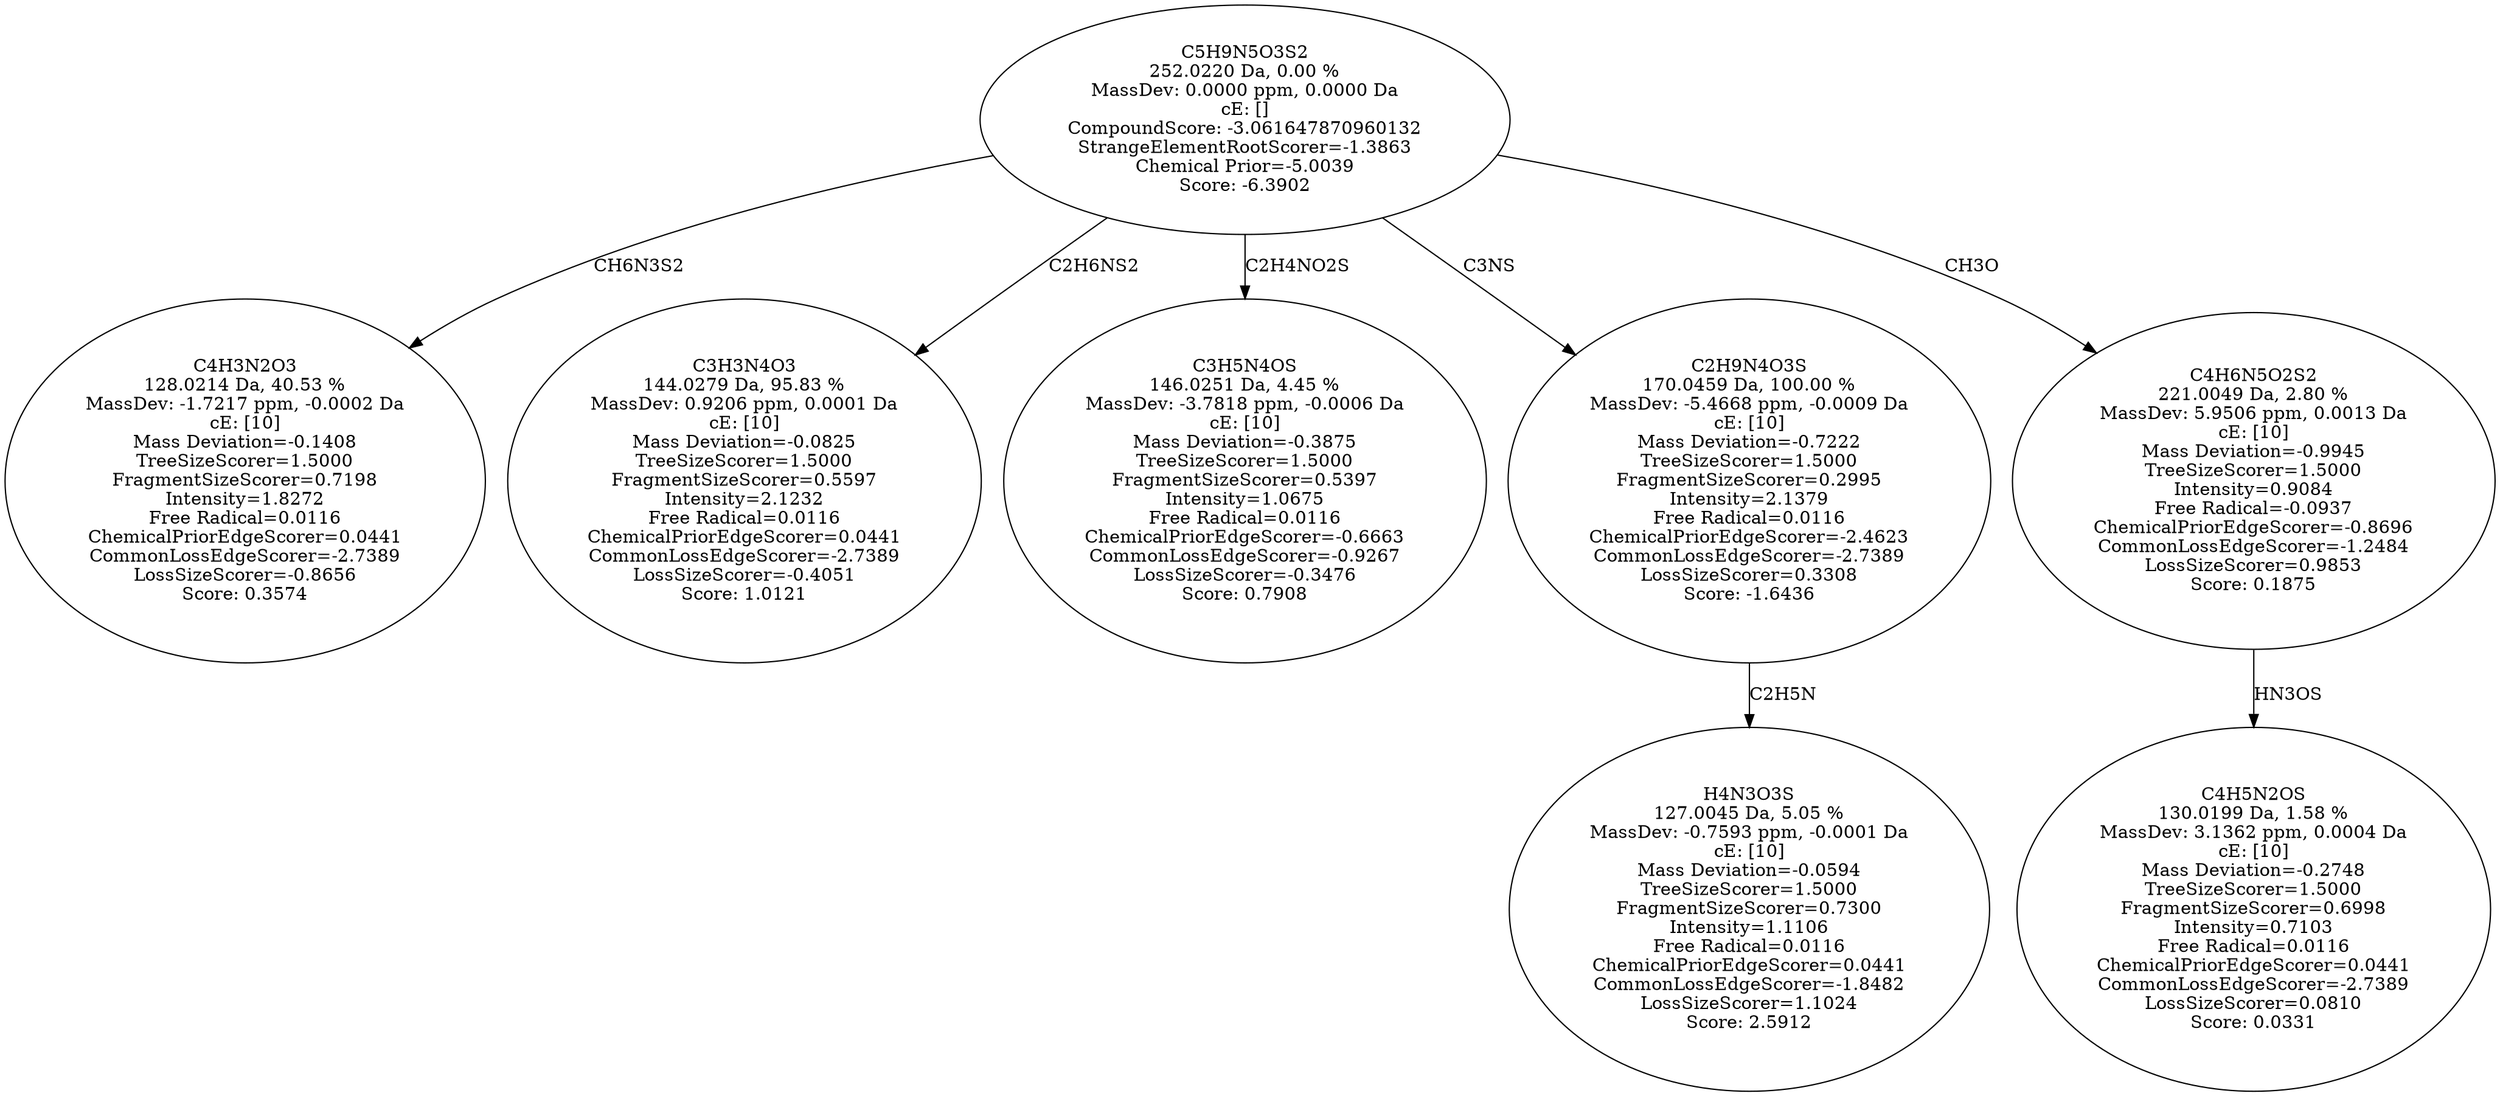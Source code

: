 strict digraph {
v1 [label="C4H3N2O3\n128.0214 Da, 40.53 %\nMassDev: -1.7217 ppm, -0.0002 Da\ncE: [10]\nMass Deviation=-0.1408\nTreeSizeScorer=1.5000\nFragmentSizeScorer=0.7198\nIntensity=1.8272\nFree Radical=0.0116\nChemicalPriorEdgeScorer=0.0441\nCommonLossEdgeScorer=-2.7389\nLossSizeScorer=-0.8656\nScore: 0.3574"];
v2 [label="C3H3N4O3\n144.0279 Da, 95.83 %\nMassDev: 0.9206 ppm, 0.0001 Da\ncE: [10]\nMass Deviation=-0.0825\nTreeSizeScorer=1.5000\nFragmentSizeScorer=0.5597\nIntensity=2.1232\nFree Radical=0.0116\nChemicalPriorEdgeScorer=0.0441\nCommonLossEdgeScorer=-2.7389\nLossSizeScorer=-0.4051\nScore: 1.0121"];
v3 [label="C3H5N4OS\n146.0251 Da, 4.45 %\nMassDev: -3.7818 ppm, -0.0006 Da\ncE: [10]\nMass Deviation=-0.3875\nTreeSizeScorer=1.5000\nFragmentSizeScorer=0.5397\nIntensity=1.0675\nFree Radical=0.0116\nChemicalPriorEdgeScorer=-0.6663\nCommonLossEdgeScorer=-0.9267\nLossSizeScorer=-0.3476\nScore: 0.7908"];
v4 [label="H4N3O3S\n127.0045 Da, 5.05 %\nMassDev: -0.7593 ppm, -0.0001 Da\ncE: [10]\nMass Deviation=-0.0594\nTreeSizeScorer=1.5000\nFragmentSizeScorer=0.7300\nIntensity=1.1106\nFree Radical=0.0116\nChemicalPriorEdgeScorer=0.0441\nCommonLossEdgeScorer=-1.8482\nLossSizeScorer=1.1024\nScore: 2.5912"];
v5 [label="C2H9N4O3S\n170.0459 Da, 100.00 %\nMassDev: -5.4668 ppm, -0.0009 Da\ncE: [10]\nMass Deviation=-0.7222\nTreeSizeScorer=1.5000\nFragmentSizeScorer=0.2995\nIntensity=2.1379\nFree Radical=0.0116\nChemicalPriorEdgeScorer=-2.4623\nCommonLossEdgeScorer=-2.7389\nLossSizeScorer=0.3308\nScore: -1.6436"];
v6 [label="C4H5N2OS\n130.0199 Da, 1.58 %\nMassDev: 3.1362 ppm, 0.0004 Da\ncE: [10]\nMass Deviation=-0.2748\nTreeSizeScorer=1.5000\nFragmentSizeScorer=0.6998\nIntensity=0.7103\nFree Radical=0.0116\nChemicalPriorEdgeScorer=0.0441\nCommonLossEdgeScorer=-2.7389\nLossSizeScorer=0.0810\nScore: 0.0331"];
v7 [label="C4H6N5O2S2\n221.0049 Da, 2.80 %\nMassDev: 5.9506 ppm, 0.0013 Da\ncE: [10]\nMass Deviation=-0.9945\nTreeSizeScorer=1.5000\nIntensity=0.9084\nFree Radical=-0.0937\nChemicalPriorEdgeScorer=-0.8696\nCommonLossEdgeScorer=-1.2484\nLossSizeScorer=0.9853\nScore: 0.1875"];
v8 [label="C5H9N5O3S2\n252.0220 Da, 0.00 %\nMassDev: 0.0000 ppm, 0.0000 Da\ncE: []\nCompoundScore: -3.061647870960132\nStrangeElementRootScorer=-1.3863\nChemical Prior=-5.0039\nScore: -6.3902"];
v8 -> v1 [label="CH6N3S2"];
v8 -> v2 [label="C2H6NS2"];
v8 -> v3 [label="C2H4NO2S"];
v5 -> v4 [label="C2H5N"];
v8 -> v5 [label="C3NS"];
v7 -> v6 [label="HN3OS"];
v8 -> v7 [label="CH3O"];
}